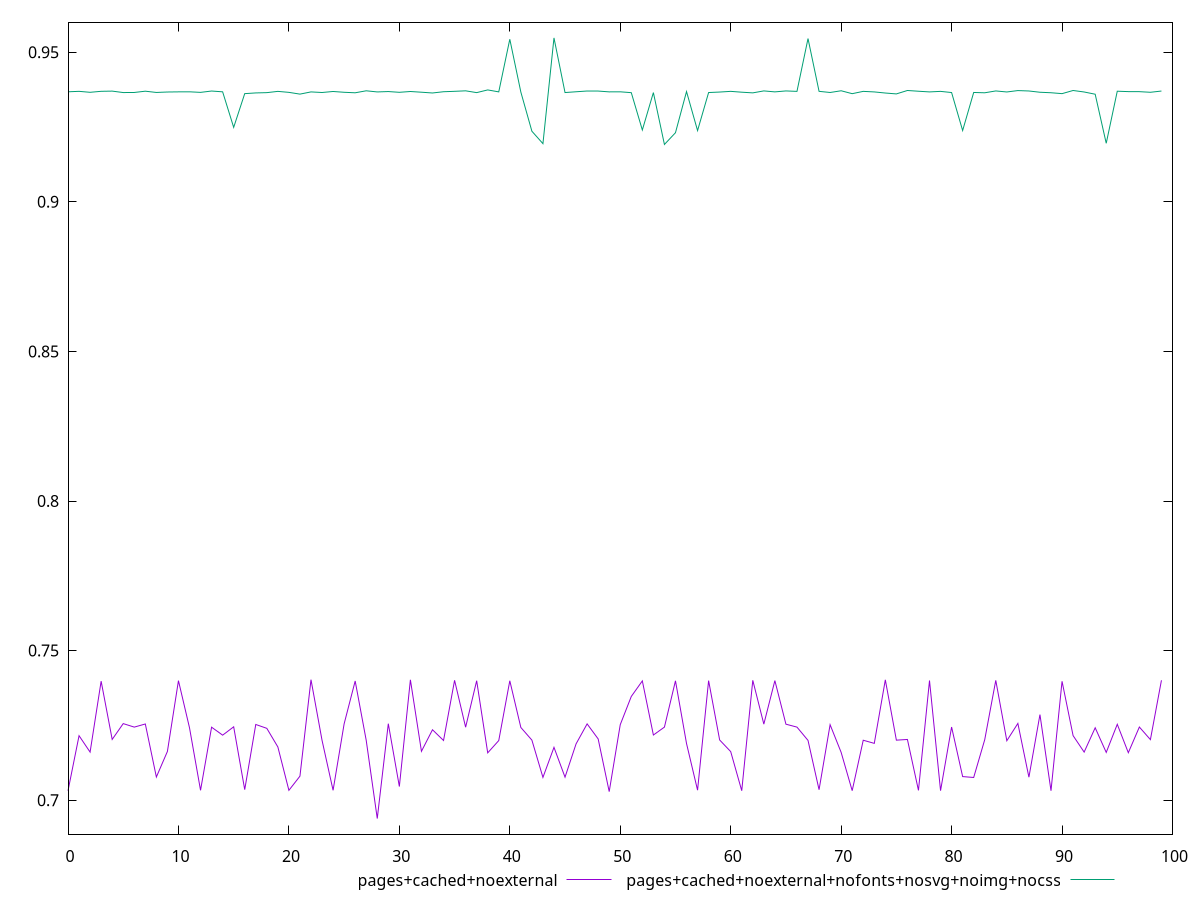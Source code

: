 $_0 <<EOF
0.7031597476378567
0.7215595402133141
0.7160776491208268
0.7397833526245878
0.7203143818940163
0.725601868358957
0.724432011024469
0.725473420153397
0.707746941598082
0.7162989750386589
0.7399573250897743
0.7242136799960419
0.7033133241813314
0.7244064618224448
0.7217410608123157
0.7245296830819057
0.7035322799709701
0.7253126786768224
0.7240204589279017
0.7178008310827977
0.7033027732332401
0.7080401920732489
0.7402875067534762
0.7200195721816292
0.7033045720089757
0.7255173412791742
0.73984403841215
0.7200050356060425
0.6938788094341487
0.7255722263604525
0.7045694670869378
0.7402473940828304
0.7163445028837613
0.7235453861264506
0.7199596436191598
0.74006781829826
0.724404737047241
0.739941067281506
0.7158302972666369
0.7199338217841975
0.7399191339040698
0.7243128117062377
0.720083154485836
0.7076203511092648
0.7176712115040071
0.7076992917782049
0.7188307076045614
0.7255073837896228
0.7204798574747554
0.7028714053341002
0.7252465390878859
0.7346772353116984
0.7398720340727653
0.7217922970082165
0.7244295429573264
0.7399057584321411
0.718957400333138
0.7033539452853965
0.7399665137664252
0.7201312584296906
0.7162474714480039
0.7031721401989307
0.7400768960618782
0.7254326918122311
0.7399712918098288
0.7254090078631475
0.7244302838470094
0.7199878965411515
0.7035017674324229
0.7252340186631551
0.7159835902352252
0.7031817531646308
0.7200456337638337
0.7189990472374084
0.7402282016309383
0.7200714527241717
0.7203011219646842
0.7032887771122202
0.7399976383530918
0.7031913752321103
0.7244609173885118
0.7078942538234991
0.7075971689672176
0.7202319825297744
0.7400496567297293
0.7198762706901951
0.7256624448218738
0.707688917477632
0.72861004562857
0.7031663887808663
0.7397458394687885
0.7215869040379136
0.7160808254718684
0.7242065209623489
0.7159730497946568
0.7253713293846309
0.7158808711299097
0.724458382444532
0.7202481324652555
0.7400863555815087
EOF
$_1 <<EOF
0.9367790254760021
0.9369305561017789
0.936607704238625
0.9369391675792876
0.937004524672014
0.9365259813716144
0.9365522573862911
0.9369777198269702
0.9365592197035891
0.9367052735417107
0.936755678338491
0.9367742695456742
0.9365856379603953
0.9370335034403159
0.9367692013228403
0.9248849592886595
0.9361618179475609
0.9364011409733414
0.9364945684627572
0.9369181095276145
0.9365880364648025
0.9360025317665617
0.9367392040517183
0.9365402644621497
0.9368830454184776
0.9366147664741652
0.9364470552193968
0.9371111717349077
0.9367325685511416
0.936859415064701
0.9366075922032668
0.9368774974748224
0.9366369221859481
0.9363825782931595
0.9367995715162668
0.9369374357048961
0.9371022944529018
0.9365034062316152
0.9374048856808812
0.9367497556701926
0.9543501437984787
0.9366820163365952
0.9235979369413478
0.9194443239968799
0.954788993210247
0.9365276855765389
0.9367889627725994
0.9370403085986636
0.9370256648518476
0.9367532190051939
0.9367749966888482
0.9364875274932912
0.9240098463148932
0.9365135215206634
0.9191729000643473
0.9231043983405091
0.9368543090420645
0.9238104472159426
0.936527927728176
0.9366937605859511
0.9369252510849365
0.9366444129080881
0.9364204278044496
0.9370726982199235
0.9367507936758609
0.9370674098895815
0.936915642341411
0.954570000791248
0.9369314196546736
0.936547463062509
0.9371224900705302
0.9361515189424848
0.9369202427856189
0.9367354750510519
0.9363673044585871
0.9360705151381934
0.9372137085914387
0.9369642152503578
0.9367384934854412
0.9369200086860361
0.9365275693799857
0.923830253790921
0.9365556555775556
0.9364490474229521
0.9370639623943136
0.9367195214775174
0.9371842419938564
0.9370476651613144
0.9366248215251098
0.9364609589360042
0.9361615991502822
0.9372137391465621
0.9367143597894768
0.9359683389271858
0.9195611292936402
0.9369739307848461
0.9368387958287115
0.936823212738595
0.9366161659681377
0.937031656775933
EOF
set key outside below
set terminal svg
set yrange [0.6886606057586268:0.960007196885769]
plot $_0 with line title "pages+cached+noexternal", $_1 with line title "pages+cached+noexternal+nofonts+nosvg+noimg+nocss",